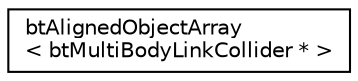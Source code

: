 digraph "Graphical Class Hierarchy"
{
  edge [fontname="Helvetica",fontsize="10",labelfontname="Helvetica",labelfontsize="10"];
  node [fontname="Helvetica",fontsize="10",shape=record];
  rankdir="LR";
  Node1 [label="btAlignedObjectArray\l\< btMultiBodyLinkCollider * \>",height=0.2,width=0.4,color="black", fillcolor="white", style="filled",URL="$classbt_aligned_object_array.html"];
}
